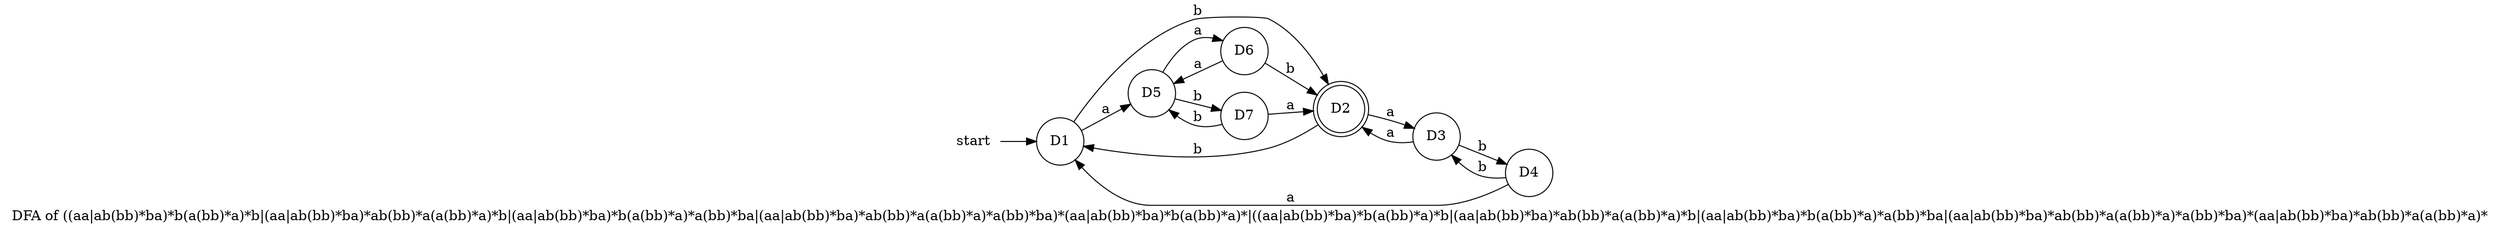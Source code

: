 digraph
  G { label="DFA of ((aa|ab(bb)*ba)*b(a(bb)*a)*b|(aa|ab(bb)*ba)*ab(bb)*a(a(bb)*a)*b|(aa|ab(bb)*ba)*b(a(bb)*a)*a(bb)*ba|(aa|ab(bb)*ba)*ab(bb)*a(a(bb)*a)*a(bb)*ba)*(aa|ab(bb)*ba)*b(a(bb)*a)*|((aa|ab(bb)*ba)*b(a(bb)*a)*b|(aa|ab(bb)*ba)*ab(bb)*a(a(bb)*a)*b|(aa|ab(bb)*ba)*b(a(bb)*a)*a(bb)*ba|(aa|ab(bb)*ba)*ab(bb)*a(a(bb)*a)*a(bb)*ba)*(aa|ab(bb)*ba)*ab(bb)*a(a(bb)*a)*";
 
rankdir=LR
start[shape =none]
start ->node_1
node_1 [label="D1", shape = circle]
node_1 -> node_2 [label ="b"]
node_1 -> node_5 [label ="a"]
node_2 [label="D2", shape = doublecircle]
node_2 -> node_1 [label ="b"]
node_2 -> node_3 [label ="a"]
node_3 [label="D3", shape = circle]
node_3 -> node_2 [label ="a"]
node_3 -> node_4 [label ="b"]
node_4 [label="D4", shape = circle]
node_4 -> node_3 [label ="b"]
node_4 -> node_1 [label ="a"]
node_5 [label="D5", shape = circle]
node_5 -> node_6 [label ="a"]
node_5 -> node_7 [label ="b"]
node_6 [label="D6", shape = circle]
node_6 -> node_2 [label ="b"]
node_6 -> node_5 [label ="a"]
node_7 [label="D7", shape = circle]
node_7 -> node_2 [label ="a"]
node_7 -> node_5 [label ="b"]
}
